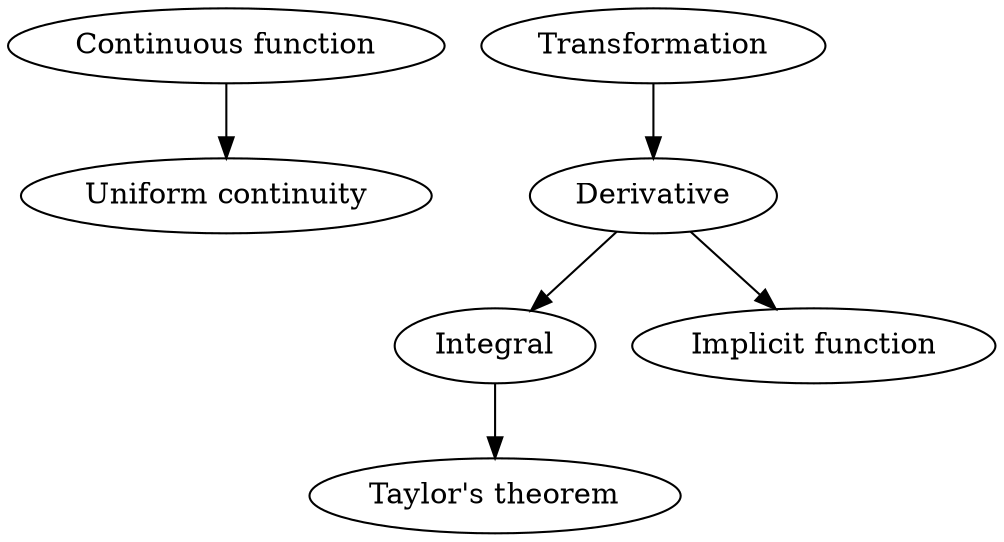 digraph {
"Continuous function"
"Integral"
"Derivative"->"Integral"
"Implicit function"
"Derivative"->"Implicit function"
"Taylor's theorem"
"Integral"->"Taylor's theorem"
"Derivative"
"Transformation"->"Derivative"
"Transformation"
"Uniform continuity"
"Continuous function"->"Uniform continuity"
}
